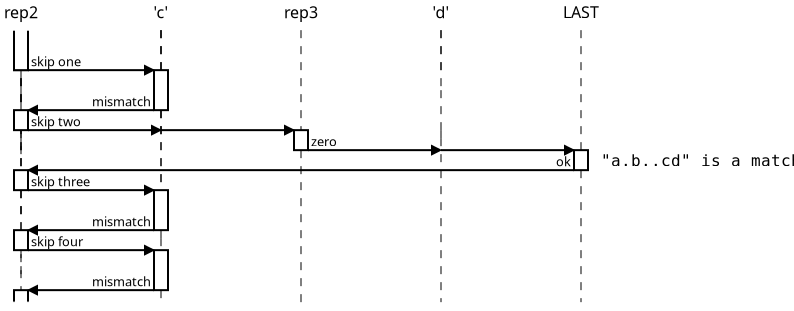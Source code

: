 <?xml version="1.0" encoding="UTF-8"?>
<dia:diagram xmlns:dia="http://www.lysator.liu.se/~alla/dia/"><dia:layer name="Background" visible="true"><dia:object type="UML - Lifeline" version="0" id="O0"><dia:attribute name="obj_pos"><dia:point val="3,10"/></dia:attribute><dia:attribute name="obj_bb"><dia:rectangle val="2.65,9.975;3.35,23.825"/></dia:attribute><dia:attribute name="conn_endpoints"><dia:point val="3,10"/><dia:point val="3,23.8"/></dia:attribute><dia:attribute name="rtop"><dia:real val="13"/></dia:attribute><dia:attribute name="rbot"><dia:real val="13.8"/></dia:attribute><dia:attribute name="draw_focus"><dia:boolean val="true"/></dia:attribute><dia:attribute name="draw_cross"><dia:boolean val="false"/></dia:attribute><dia:attribute name="cpl_northwest"><dia:int val="1"/></dia:attribute><dia:attribute name="cpl_southwest"><dia:int val="1"/></dia:attribute><dia:attribute name="cpl_northeast"><dia:int val="1"/></dia:attribute><dia:attribute name="cpl_southeast"><dia:int val="1"/></dia:attribute><dia:connections><dia:connection handle="0" to="O32" connection="6"/></dia:connections></dia:object><dia:object type="UML - Lifeline" version="0" id="O1"><dia:attribute name="obj_pos"><dia:point val="10,10"/></dia:attribute><dia:attribute name="obj_bb"><dia:rectangle val="9.65,9.975;10.35,23.625"/></dia:attribute><dia:attribute name="conn_endpoints"><dia:point val="10,10"/><dia:point val="10,23.6"/></dia:attribute><dia:attribute name="rtop"><dia:real val="11"/></dia:attribute><dia:attribute name="rbot"><dia:real val="13"/></dia:attribute><dia:attribute name="draw_focus"><dia:boolean val="true"/></dia:attribute><dia:attribute name="draw_cross"><dia:boolean val="false"/></dia:attribute><dia:attribute name="cpl_northwest"><dia:int val="1"/></dia:attribute><dia:attribute name="cpl_southwest"><dia:int val="1"/></dia:attribute><dia:attribute name="cpl_northeast"><dia:int val="1"/></dia:attribute><dia:attribute name="cpl_southeast"><dia:int val="1"/></dia:attribute></dia:object><dia:object type="UML - Lifeline" version="0" id="O2"><dia:attribute name="obj_pos"><dia:point val="3,10"/></dia:attribute><dia:attribute name="obj_bb"><dia:rectangle val="2.65,9.975;3.35,22.625"/></dia:attribute><dia:attribute name="conn_endpoints"><dia:point val="3,10"/><dia:point val="3,22.6"/></dia:attribute><dia:attribute name="rtop"><dia:real val="10"/></dia:attribute><dia:attribute name="rbot"><dia:real val="11"/></dia:attribute><dia:attribute name="draw_focus"><dia:boolean val="true"/></dia:attribute><dia:attribute name="draw_cross"><dia:boolean val="false"/></dia:attribute><dia:attribute name="cpl_northwest"><dia:int val="1"/></dia:attribute><dia:attribute name="cpl_southwest"><dia:int val="1"/></dia:attribute><dia:attribute name="cpl_northeast"><dia:int val="1"/></dia:attribute><dia:attribute name="cpl_southeast"><dia:int val="1"/></dia:attribute><dia:connections><dia:connection handle="0" to="O32" connection="6"/></dia:connections></dia:object><dia:object type="UML - Lifeline" version="0" id="O3"><dia:attribute name="obj_pos"><dia:point val="3,10"/></dia:attribute><dia:attribute name="obj_bb"><dia:rectangle val="2.65,9.975;3.35,19.625"/></dia:attribute><dia:attribute name="conn_endpoints"><dia:point val="3,10"/><dia:point val="3,19.6"/></dia:attribute><dia:attribute name="rtop"><dia:real val="7"/></dia:attribute><dia:attribute name="rbot"><dia:real val="8"/></dia:attribute><dia:attribute name="draw_focus"><dia:boolean val="true"/></dia:attribute><dia:attribute name="draw_cross"><dia:boolean val="false"/></dia:attribute><dia:attribute name="cpl_northwest"><dia:int val="1"/></dia:attribute><dia:attribute name="cpl_southwest"><dia:int val="1"/></dia:attribute><dia:attribute name="cpl_northeast"><dia:int val="1"/></dia:attribute><dia:attribute name="cpl_southeast"><dia:int val="1"/></dia:attribute></dia:object><dia:object type="UML - Lifeline" version="0" id="O4"><dia:attribute name="obj_pos"><dia:point val="3,10"/></dia:attribute><dia:attribute name="obj_bb"><dia:rectangle val="2.65,9.975;3.35,15.825"/></dia:attribute><dia:attribute name="conn_endpoints"><dia:point val="3,10"/><dia:point val="3,15.8"/></dia:attribute><dia:attribute name="rtop"><dia:real val="1"/></dia:attribute><dia:attribute name="rbot"><dia:real val="2"/></dia:attribute><dia:attribute name="draw_focus"><dia:boolean val="true"/></dia:attribute><dia:attribute name="draw_cross"><dia:boolean val="false"/></dia:attribute><dia:attribute name="cpl_northwest"><dia:int val="1"/></dia:attribute><dia:attribute name="cpl_southwest"><dia:int val="1"/></dia:attribute><dia:attribute name="cpl_northeast"><dia:int val="1"/></dia:attribute><dia:attribute name="cpl_southeast"><dia:int val="1"/></dia:attribute></dia:object><dia:object type="Standard - Line" version="0" id="O5"><dia:attribute name="obj_pos"><dia:point val="3.35,12"/></dia:attribute><dia:attribute name="obj_bb"><dia:rectangle val="3.3,11.6;9.7,12.4"/></dia:attribute><dia:attribute name="conn_endpoints"><dia:point val="3.35,12"/><dia:point val="9.65,12"/></dia:attribute><dia:attribute name="numcp"><dia:int val="1"/></dia:attribute><dia:attribute name="end_arrow"><dia:enum val="3"/></dia:attribute><dia:attribute name="end_arrow_length"><dia:real val="0.4"/></dia:attribute><dia:attribute name="end_arrow_width"><dia:real val="0.4"/></dia:attribute><dia:connections><dia:connection handle="0" to="O4" connection="5"/><dia:connection handle="1" to="O35" connection="0"/></dia:connections></dia:object><dia:object type="Standard - Text" version="0" id="O6"><dia:attribute name="obj_pos"><dia:point val="3.5,11.8"/></dia:attribute><dia:attribute name="obj_bb"><dia:rectangle val="3.5,11.15;5.8,12.15"/></dia:attribute><dia:attribute name="text"><dia:composite type="text"><dia:attribute name="string"><dia:string>#skip one#</dia:string></dia:attribute><dia:attribute name="font"><dia:font family="sans" style="0" name="Courier"/></dia:attribute><dia:attribute name="height"><dia:real val="0.8"/></dia:attribute><dia:attribute name="pos"><dia:point val="3.5,11.8"/></dia:attribute><dia:attribute name="color"><dia:color val="#000000"/></dia:attribute><dia:attribute name="alignment"><dia:enum val="0"/></dia:attribute></dia:composite></dia:attribute></dia:object><dia:object type="Standard - Text" version="0" id="O7"><dia:attribute name="obj_pos"><dia:point val="10,9.4"/></dia:attribute><dia:attribute name="obj_bb"><dia:rectangle val="9.65,8.6;10.35,9.85"/></dia:attribute><dia:attribute name="text"><dia:composite type="text"><dia:attribute name="string"><dia:string>#'c'#</dia:string></dia:attribute><dia:attribute name="font"><dia:font family="sans" style="0" name="Courier"/></dia:attribute><dia:attribute name="height"><dia:real val="1"/></dia:attribute><dia:attribute name="pos"><dia:point val="10,9.4"/></dia:attribute><dia:attribute name="color"><dia:color val="#000000"/></dia:attribute><dia:attribute name="alignment"><dia:enum val="1"/></dia:attribute></dia:composite></dia:attribute></dia:object><dia:object type="UML - Lifeline" version="0" id="O8"><dia:attribute name="obj_pos"><dia:point val="3,10"/></dia:attribute><dia:attribute name="obj_bb"><dia:rectangle val="2.65,9.975;3.35,16.425"/></dia:attribute><dia:attribute name="conn_endpoints"><dia:point val="3,10"/><dia:point val="3,16.4"/></dia:attribute><dia:attribute name="rtop"><dia:real val="4"/></dia:attribute><dia:attribute name="rbot"><dia:real val="5"/></dia:attribute><dia:attribute name="draw_focus"><dia:boolean val="true"/></dia:attribute><dia:attribute name="draw_cross"><dia:boolean val="false"/></dia:attribute><dia:attribute name="cpl_northwest"><dia:int val="1"/></dia:attribute><dia:attribute name="cpl_southwest"><dia:int val="1"/></dia:attribute><dia:attribute name="cpl_northeast"><dia:int val="1"/></dia:attribute><dia:attribute name="cpl_southeast"><dia:int val="1"/></dia:attribute><dia:connections><dia:connection handle="0" to="O32" connection="6"/></dia:connections></dia:object><dia:object type="UML - Lifeline" version="0" id="O9"><dia:attribute name="obj_pos"><dia:point val="17,10"/></dia:attribute><dia:attribute name="obj_bb"><dia:rectangle val="16.65,9.975;17.35,23.625"/></dia:attribute><dia:attribute name="conn_endpoints"><dia:point val="17,10"/><dia:point val="17,23.6"/></dia:attribute><dia:attribute name="rtop"><dia:real val="5"/></dia:attribute><dia:attribute name="rbot"><dia:real val="6"/></dia:attribute><dia:attribute name="draw_focus"><dia:boolean val="true"/></dia:attribute><dia:attribute name="draw_cross"><dia:boolean val="false"/></dia:attribute><dia:attribute name="cpl_northwest"><dia:int val="1"/></dia:attribute><dia:attribute name="cpl_southwest"><dia:int val="1"/></dia:attribute><dia:attribute name="cpl_northeast"><dia:int val="1"/></dia:attribute><dia:attribute name="cpl_southeast"><dia:int val="1"/></dia:attribute></dia:object><dia:object type="Standard - Text" version="0" id="O10"><dia:attribute name="obj_pos"><dia:point val="17.5,15.8"/></dia:attribute><dia:attribute name="obj_bb"><dia:rectangle val="17.5,15.15;18.7,16.15"/></dia:attribute><dia:attribute name="text"><dia:composite type="text"><dia:attribute name="string"><dia:string>#zero#</dia:string></dia:attribute><dia:attribute name="font"><dia:font family="sans" style="0" name="Courier"/></dia:attribute><dia:attribute name="height"><dia:real val="0.8"/></dia:attribute><dia:attribute name="pos"><dia:point val="17.5,15.8"/></dia:attribute><dia:attribute name="color"><dia:color val="#000000"/></dia:attribute><dia:attribute name="alignment"><dia:enum val="0"/></dia:attribute></dia:composite></dia:attribute></dia:object><dia:object type="Standard - Text" version="0" id="O11"><dia:attribute name="obj_pos"><dia:point val="17,9.4"/></dia:attribute><dia:attribute name="obj_bb"><dia:rectangle val="16.275,8.6;17.725,9.85"/></dia:attribute><dia:attribute name="text"><dia:composite type="text"><dia:attribute name="string"><dia:string>#rep3#</dia:string></dia:attribute><dia:attribute name="font"><dia:font family="sans" style="0" name="Courier"/></dia:attribute><dia:attribute name="height"><dia:real val="1"/></dia:attribute><dia:attribute name="pos"><dia:point val="17,9.4"/></dia:attribute><dia:attribute name="color"><dia:color val="#000000"/></dia:attribute><dia:attribute name="alignment"><dia:enum val="1"/></dia:attribute></dia:composite></dia:attribute></dia:object><dia:object type="UML - Lifeline" version="0" id="O12"><dia:attribute name="obj_pos"><dia:point val="31,10"/></dia:attribute><dia:attribute name="obj_bb"><dia:rectangle val="30.65,9.975;31.35,23.625"/></dia:attribute><dia:attribute name="conn_endpoints"><dia:point val="31,10"/><dia:point val="31,23.6"/></dia:attribute><dia:attribute name="rtop"><dia:real val="6"/></dia:attribute><dia:attribute name="rbot"><dia:real val="7"/></dia:attribute><dia:attribute name="draw_focus"><dia:boolean val="true"/></dia:attribute><dia:attribute name="draw_cross"><dia:boolean val="false"/></dia:attribute><dia:attribute name="cpl_northwest"><dia:int val="1"/></dia:attribute><dia:attribute name="cpl_southwest"><dia:int val="1"/></dia:attribute><dia:attribute name="cpl_northeast"><dia:int val="1"/></dia:attribute><dia:attribute name="cpl_southeast"><dia:int val="1"/></dia:attribute></dia:object><dia:object type="UML - Lifeline" version="0" id="O13"><dia:attribute name="obj_pos"><dia:point val="24,10"/></dia:attribute><dia:attribute name="obj_bb"><dia:rectangle val="23.975,9.975;24.025,23.625"/></dia:attribute><dia:attribute name="conn_endpoints"><dia:point val="24,10"/><dia:point val="24,23.6"/></dia:attribute><dia:attribute name="rtop"><dia:real val="2"/></dia:attribute><dia:attribute name="rbot"><dia:real val="3"/></dia:attribute><dia:attribute name="draw_focus"><dia:boolean val="false"/></dia:attribute><dia:attribute name="draw_cross"><dia:boolean val="false"/></dia:attribute><dia:attribute name="cpl_northwest"><dia:int val="1"/></dia:attribute><dia:attribute name="cpl_southwest"><dia:int val="1"/></dia:attribute><dia:attribute name="cpl_northeast"><dia:int val="1"/></dia:attribute><dia:attribute name="cpl_southeast"><dia:int val="1"/></dia:attribute></dia:object><dia:object type="UML - Lifeline" version="0" id="O14"><dia:attribute name="obj_pos"><dia:point val="24,10"/></dia:attribute><dia:attribute name="obj_bb"><dia:rectangle val="23.975,9.975;24.025,15.625"/></dia:attribute><dia:attribute name="conn_endpoints"><dia:point val="24,10"/><dia:point val="24,15.6"/></dia:attribute><dia:attribute name="rtop"><dia:real val="3"/></dia:attribute><dia:attribute name="rbot"><dia:real val="5"/></dia:attribute><dia:attribute name="draw_focus"><dia:boolean val="false"/></dia:attribute><dia:attribute name="draw_cross"><dia:boolean val="false"/></dia:attribute><dia:attribute name="cpl_northwest"><dia:int val="1"/></dia:attribute><dia:attribute name="cpl_southwest"><dia:int val="1"/></dia:attribute><dia:attribute name="cpl_northeast"><dia:int val="1"/></dia:attribute><dia:attribute name="cpl_southeast"><dia:int val="1"/></dia:attribute></dia:object><dia:object type="Standard - Line" version="0" id="O15"><dia:attribute name="obj_pos"><dia:point val="17.35,16"/></dia:attribute><dia:attribute name="obj_bb"><dia:rectangle val="17.3,15.6;24.05,16.4"/></dia:attribute><dia:attribute name="conn_endpoints"><dia:point val="17.35,16"/><dia:point val="24,16"/></dia:attribute><dia:attribute name="numcp"><dia:int val="1"/></dia:attribute><dia:attribute name="end_arrow"><dia:enum val="3"/></dia:attribute><dia:attribute name="end_arrow_length"><dia:real val="0.4"/></dia:attribute><dia:attribute name="end_arrow_width"><dia:real val="0.4"/></dia:attribute><dia:connections><dia:connection handle="0" to="O9" connection="5"/></dia:connections></dia:object><dia:object type="Standard - Text" version="0" id="O16"><dia:attribute name="obj_pos"><dia:point val="24,9.4"/></dia:attribute><dia:attribute name="obj_bb"><dia:rectangle val="23.65,8.6;24.35,9.85"/></dia:attribute><dia:attribute name="text"><dia:composite type="text"><dia:attribute name="string"><dia:string>#'d'#</dia:string></dia:attribute><dia:attribute name="font"><dia:font family="sans" style="0" name="Courier"/></dia:attribute><dia:attribute name="height"><dia:real val="1"/></dia:attribute><dia:attribute name="pos"><dia:point val="24,9.4"/></dia:attribute><dia:attribute name="color"><dia:color val="#000000"/></dia:attribute><dia:attribute name="alignment"><dia:enum val="1"/></dia:attribute></dia:composite></dia:attribute></dia:object><dia:object type="Standard - Text" version="0" id="O17"><dia:attribute name="obj_pos"><dia:point val="31,9.4"/></dia:attribute><dia:attribute name="obj_bb"><dia:rectangle val="30.075,8.6;31.925,9.85"/></dia:attribute><dia:attribute name="text"><dia:composite type="text"><dia:attribute name="string"><dia:string>#LAST#</dia:string></dia:attribute><dia:attribute name="font"><dia:font family="sans" style="0" name="Courier"/></dia:attribute><dia:attribute name="height"><dia:real val="1"/></dia:attribute><dia:attribute name="pos"><dia:point val="31,9.4"/></dia:attribute><dia:attribute name="color"><dia:color val="#000000"/></dia:attribute><dia:attribute name="alignment"><dia:enum val="1"/></dia:attribute></dia:composite></dia:attribute></dia:object><dia:object type="Standard - Line" version="0" id="O18"><dia:attribute name="obj_pos"><dia:point val="24,16"/></dia:attribute><dia:attribute name="obj_bb"><dia:rectangle val="23.95,15.6;30.7,16.4"/></dia:attribute><dia:attribute name="conn_endpoints"><dia:point val="24,16"/><dia:point val="30.65,16"/></dia:attribute><dia:attribute name="numcp"><dia:int val="1"/></dia:attribute><dia:attribute name="end_arrow"><dia:enum val="3"/></dia:attribute><dia:attribute name="end_arrow_length"><dia:real val="0.4"/></dia:attribute><dia:attribute name="end_arrow_width"><dia:real val="0.4"/></dia:attribute><dia:connections><dia:connection handle="1" to="O12" connection="0"/></dia:connections></dia:object><dia:object type="Standard - Line" version="0" id="O19"><dia:attribute name="obj_pos"><dia:point val="3.35,17"/></dia:attribute><dia:attribute name="obj_bb"><dia:rectangle val="3.3,16.6;30.7,17.4"/></dia:attribute><dia:attribute name="conn_endpoints"><dia:point val="3.35,17"/><dia:point val="30.65,17"/></dia:attribute><dia:attribute name="numcp"><dia:int val="1"/></dia:attribute><dia:attribute name="start_arrow"><dia:enum val="3"/></dia:attribute><dia:attribute name="start_arrow_length"><dia:real val="0.4"/></dia:attribute><dia:attribute name="start_arrow_width"><dia:real val="0.4"/></dia:attribute><dia:connections><dia:connection handle="0" to="O3" connection="1"/><dia:connection handle="1" to="O12" connection="4"/></dia:connections></dia:object><dia:object type="Standard - Text" version="0" id="O20"><dia:attribute name="obj_pos"><dia:point val="3.5,17.8"/></dia:attribute><dia:attribute name="obj_bb"><dia:rectangle val="3.5,17.129;6.171,18.192"/></dia:attribute><dia:attribute name="text"><dia:composite type="text"><dia:attribute name="string"><dia:string>#skip three#</dia:string></dia:attribute><dia:attribute name="font"><dia:font family="sans" style="0" name="Courier"/></dia:attribute><dia:attribute name="height"><dia:real val="0.8"/></dia:attribute><dia:attribute name="pos"><dia:point val="3.5,17.8"/></dia:attribute><dia:attribute name="color"><dia:color val="#000000"/></dia:attribute><dia:attribute name="alignment"><dia:enum val="0"/></dia:attribute></dia:composite></dia:attribute></dia:object><dia:object type="Standard - Text" version="0" id="O21"><dia:attribute name="obj_pos"><dia:point val="32,16.8"/></dia:attribute><dia:attribute name="obj_bb"><dia:rectangle val="32,16;41,17.25"/></dia:attribute><dia:attribute name="text"><dia:composite type="text"><dia:attribute name="string"><dia:string>#&quot;a.b..cd&quot; is a match#</dia:string></dia:attribute><dia:attribute name="font"><dia:font family="monospace" style="0" name="Courier"/></dia:attribute><dia:attribute name="height"><dia:real val="1"/></dia:attribute><dia:attribute name="pos"><dia:point val="32,16.8"/></dia:attribute><dia:attribute name="color"><dia:color val="#000000"/></dia:attribute><dia:attribute name="alignment"><dia:enum val="0"/></dia:attribute></dia:composite></dia:attribute></dia:object><dia:object type="Standard - Text" version="0" id="O22"><dia:attribute name="obj_pos"><dia:point val="30.5,16.8"/></dia:attribute><dia:attribute name="obj_bb"><dia:rectangle val="29.85,16.15;30.5,17.15"/></dia:attribute><dia:attribute name="text"><dia:composite type="text"><dia:attribute name="string"><dia:string>#ok#</dia:string></dia:attribute><dia:attribute name="font"><dia:font family="sans" style="0" name="Courier"/></dia:attribute><dia:attribute name="height"><dia:real val="0.8"/></dia:attribute><dia:attribute name="pos"><dia:point val="30.5,16.8"/></dia:attribute><dia:attribute name="color"><dia:color val="#000000"/></dia:attribute><dia:attribute name="alignment"><dia:enum val="2"/></dia:attribute></dia:composite></dia:attribute></dia:object><dia:object type="Standard - Line" version="0" id="O23"><dia:attribute name="obj_pos"><dia:point val="3.35,18"/></dia:attribute><dia:attribute name="obj_bb"><dia:rectangle val="3.3,17.6;9.7,18.4"/></dia:attribute><dia:attribute name="conn_endpoints"><dia:point val="3.35,18"/><dia:point val="9.65,18"/></dia:attribute><dia:attribute name="numcp"><dia:int val="1"/></dia:attribute><dia:attribute name="end_arrow"><dia:enum val="3"/></dia:attribute><dia:attribute name="end_arrow_length"><dia:real val="0.4"/></dia:attribute><dia:attribute name="end_arrow_width"><dia:real val="0.4"/></dia:attribute><dia:connections><dia:connection handle="0" to="O3" connection="5"/><dia:connection handle="1" to="O24" connection="0"/></dia:connections></dia:object><dia:object type="UML - Lifeline" version="0" id="O24"><dia:attribute name="obj_pos"><dia:point val="10,10"/></dia:attribute><dia:attribute name="obj_bb"><dia:rectangle val="9.65,9.975;10.35,20.625"/></dia:attribute><dia:attribute name="conn_endpoints"><dia:point val="10,10"/><dia:point val="10,20.6"/></dia:attribute><dia:attribute name="rtop"><dia:real val="8"/></dia:attribute><dia:attribute name="rbot"><dia:real val="10"/></dia:attribute><dia:attribute name="draw_focus"><dia:boolean val="true"/></dia:attribute><dia:attribute name="draw_cross"><dia:boolean val="false"/></dia:attribute><dia:attribute name="cpl_northwest"><dia:int val="1"/></dia:attribute><dia:attribute name="cpl_southwest"><dia:int val="1"/></dia:attribute><dia:attribute name="cpl_northeast"><dia:int val="1"/></dia:attribute><dia:attribute name="cpl_southeast"><dia:int val="1"/></dia:attribute></dia:object><dia:object type="Standard - Line" version="0" id="O25"><dia:attribute name="obj_pos"><dia:point val="3.35,20"/></dia:attribute><dia:attribute name="obj_bb"><dia:rectangle val="3.3,19.6;9.7,20.4"/></dia:attribute><dia:attribute name="conn_endpoints"><dia:point val="3.35,20"/><dia:point val="9.65,20"/></dia:attribute><dia:attribute name="numcp"><dia:int val="1"/></dia:attribute><dia:attribute name="start_arrow"><dia:enum val="3"/></dia:attribute><dia:attribute name="start_arrow_length"><dia:real val="0.4"/></dia:attribute><dia:attribute name="start_arrow_width"><dia:real val="0.4"/></dia:attribute><dia:connections><dia:connection handle="0" to="O2" connection="1"/><dia:connection handle="1" to="O24" connection="4"/></dia:connections></dia:object><dia:object type="Standard - Text" version="0" id="O26"><dia:attribute name="obj_pos"><dia:point val="9.5,19.8"/></dia:attribute><dia:attribute name="obj_bb"><dia:rectangle val="6.9,19.15;9.5,20.15"/></dia:attribute><dia:attribute name="text"><dia:composite type="text"><dia:attribute name="string"><dia:string>#mismatch#</dia:string></dia:attribute><dia:attribute name="font"><dia:font family="sans" style="0" name="Courier"/></dia:attribute><dia:attribute name="height"><dia:real val="0.8"/></dia:attribute><dia:attribute name="pos"><dia:point val="9.5,19.8"/></dia:attribute><dia:attribute name="color"><dia:color val="#000000"/></dia:attribute><dia:attribute name="alignment"><dia:enum val="2"/></dia:attribute></dia:composite></dia:attribute></dia:object><dia:object type="Standard - Line" version="0" id="O27"><dia:attribute name="obj_pos"><dia:point val="3.35,23"/></dia:attribute><dia:attribute name="obj_bb"><dia:rectangle val="3.3,22.6;9.7,23.4"/></dia:attribute><dia:attribute name="conn_endpoints"><dia:point val="3.35,23"/><dia:point val="9.65,23"/></dia:attribute><dia:attribute name="numcp"><dia:int val="1"/></dia:attribute><dia:attribute name="start_arrow"><dia:enum val="3"/></dia:attribute><dia:attribute name="start_arrow_length"><dia:real val="0.4"/></dia:attribute><dia:attribute name="start_arrow_width"><dia:real val="0.4"/></dia:attribute><dia:connections><dia:connection handle="0" to="O0" connection="1"/><dia:connection handle="1" to="O1" connection="4"/></dia:connections></dia:object><dia:object type="Standard - Text" version="0" id="O28"><dia:attribute name="obj_pos"><dia:point val="9.5,22.8"/></dia:attribute><dia:attribute name="obj_bb"><dia:rectangle val="6.9,22.15;9.5,23.15"/></dia:attribute><dia:attribute name="text"><dia:composite type="text"><dia:attribute name="string"><dia:string>#mismatch#</dia:string></dia:attribute><dia:attribute name="font"><dia:font family="sans" style="0" name="Courier"/></dia:attribute><dia:attribute name="height"><dia:real val="0.8"/></dia:attribute><dia:attribute name="pos"><dia:point val="9.5,22.8"/></dia:attribute><dia:attribute name="color"><dia:color val="#000000"/></dia:attribute><dia:attribute name="alignment"><dia:enum val="2"/></dia:attribute></dia:composite></dia:attribute></dia:object><dia:object type="Standard - Line" version="0" id="O29"><dia:attribute name="obj_pos"><dia:point val="3.35,21"/></dia:attribute><dia:attribute name="obj_bb"><dia:rectangle val="3.3,20.6;9.7,21.4"/></dia:attribute><dia:attribute name="conn_endpoints"><dia:point val="3.35,21"/><dia:point val="9.65,21"/></dia:attribute><dia:attribute name="numcp"><dia:int val="1"/></dia:attribute><dia:attribute name="end_arrow"><dia:enum val="3"/></dia:attribute><dia:attribute name="end_arrow_length"><dia:real val="0.4"/></dia:attribute><dia:attribute name="end_arrow_width"><dia:real val="0.4"/></dia:attribute><dia:connections><dia:connection handle="0" to="O2" connection="5"/><dia:connection handle="1" to="O1" connection="0"/></dia:connections></dia:object><dia:object type="Standard - Text" version="0" id="O30"><dia:attribute name="obj_pos"><dia:point val="3.5,20.8"/></dia:attribute><dia:attribute name="obj_bb"><dia:rectangle val="3.5,20.15;5.8,21.15"/></dia:attribute><dia:attribute name="text"><dia:composite type="text"><dia:attribute name="string"><dia:string>#skip four#</dia:string></dia:attribute><dia:attribute name="font"><dia:font family="sans" style="0" name="Courier"/></dia:attribute><dia:attribute name="height"><dia:real val="0.8"/></dia:attribute><dia:attribute name="pos"><dia:point val="3.5,20.8"/></dia:attribute><dia:attribute name="color"><dia:color val="#000000"/></dia:attribute><dia:attribute name="alignment"><dia:enum val="0"/></dia:attribute></dia:composite></dia:attribute></dia:object><dia:object type="UML - Lifeline" version="0" id="O31"><dia:attribute name="obj_pos"><dia:point val="3,9.6"/></dia:attribute><dia:attribute name="obj_bb"><dia:rectangle val="2.65,9.575;3.35,12.025"/></dia:attribute><dia:attribute name="conn_endpoints"><dia:point val="3,9.6"/><dia:point val="3,12"/></dia:attribute><dia:attribute name="rtop"><dia:real val="0.2"/></dia:attribute><dia:attribute name="rbot"><dia:real val="2.4"/></dia:attribute><dia:attribute name="draw_focus"><dia:boolean val="true"/></dia:attribute><dia:attribute name="draw_cross"><dia:boolean val="false"/></dia:attribute><dia:attribute name="cpl_northwest"><dia:int val="1"/></dia:attribute><dia:attribute name="cpl_southwest"><dia:int val="1"/></dia:attribute><dia:attribute name="cpl_northeast"><dia:int val="1"/></dia:attribute><dia:attribute name="cpl_southeast"><dia:int val="1"/></dia:attribute></dia:object><dia:object type="Standard - Box" version="0" id="O32"><dia:attribute name="obj_pos"><dia:point val="2,9.6"/></dia:attribute><dia:attribute name="obj_bb"><dia:rectangle val="2,9.6;4,10"/></dia:attribute><dia:attribute name="elem_corner"><dia:point val="2,9.6"/></dia:attribute><dia:attribute name="elem_width"><dia:real val="2"/></dia:attribute><dia:attribute name="elem_height"><dia:real val="0.4"/></dia:attribute><dia:attribute name="border_width"><dia:real val="0"/></dia:attribute><dia:attribute name="border_color"><dia:color val="#ffffff"/></dia:attribute><dia:attribute name="show_background"><dia:boolean val="true"/></dia:attribute></dia:object><dia:object type="Standard - Text" version="0" id="O33"><dia:attribute name="obj_pos"><dia:point val="3,9.4"/></dia:attribute><dia:attribute name="obj_bb"><dia:rectangle val="2.275,8.6;3.725,9.85"/></dia:attribute><dia:attribute name="text"><dia:composite type="text"><dia:attribute name="string"><dia:string>#rep2#</dia:string></dia:attribute><dia:attribute name="font"><dia:font family="sans" style="0" name="Courier"/></dia:attribute><dia:attribute name="height"><dia:real val="1"/></dia:attribute><dia:attribute name="pos"><dia:point val="3,9.4"/></dia:attribute><dia:attribute name="color"><dia:color val="#000000"/></dia:attribute><dia:attribute name="alignment"><dia:enum val="1"/></dia:attribute></dia:composite></dia:attribute></dia:object><dia:object type="Standard - Box" version="0" id="O34"><dia:attribute name="obj_pos"><dia:point val="2,23.6"/></dia:attribute><dia:attribute name="obj_bb"><dia:rectangle val="2,23.6;4,24"/></dia:attribute><dia:attribute name="elem_corner"><dia:point val="2,23.6"/></dia:attribute><dia:attribute name="elem_width"><dia:real val="2"/></dia:attribute><dia:attribute name="elem_height"><dia:real val="0.4"/></dia:attribute><dia:attribute name="border_width"><dia:real val="0"/></dia:attribute><dia:attribute name="border_color"><dia:color val="#ffffff"/></dia:attribute><dia:attribute name="show_background"><dia:boolean val="true"/></dia:attribute></dia:object><dia:object type="UML - Lifeline" version="0" id="O35"><dia:attribute name="obj_pos"><dia:point val="10,10"/></dia:attribute><dia:attribute name="obj_bb"><dia:rectangle val="9.65,9.975;10.35,15.625"/></dia:attribute><dia:attribute name="conn_endpoints"><dia:point val="10,10"/><dia:point val="10,15.6"/></dia:attribute><dia:attribute name="rtop"><dia:real val="2"/></dia:attribute><dia:attribute name="rbot"><dia:real val="4"/></dia:attribute><dia:attribute name="draw_focus"><dia:boolean val="true"/></dia:attribute><dia:attribute name="draw_cross"><dia:boolean val="false"/></dia:attribute><dia:attribute name="cpl_northwest"><dia:int val="1"/></dia:attribute><dia:attribute name="cpl_southwest"><dia:int val="1"/></dia:attribute><dia:attribute name="cpl_northeast"><dia:int val="1"/></dia:attribute><dia:attribute name="cpl_southeast"><dia:int val="1"/></dia:attribute></dia:object><dia:object type="Standard - Text" version="0" id="O36"><dia:attribute name="obj_pos"><dia:point val="9.5,13.8"/></dia:attribute><dia:attribute name="obj_bb"><dia:rectangle val="6.9,13.15;9.5,14.15"/></dia:attribute><dia:attribute name="text"><dia:composite type="text"><dia:attribute name="string"><dia:string>#mismatch#</dia:string></dia:attribute><dia:attribute name="font"><dia:font family="sans" style="0" name="Courier"/></dia:attribute><dia:attribute name="height"><dia:real val="0.8"/></dia:attribute><dia:attribute name="pos"><dia:point val="9.5,13.8"/></dia:attribute><dia:attribute name="color"><dia:color val="#000000"/></dia:attribute><dia:attribute name="alignment"><dia:enum val="2"/></dia:attribute></dia:composite></dia:attribute></dia:object><dia:object type="Standard - Line" version="0" id="O37"><dia:attribute name="obj_pos"><dia:point val="3.35,14"/></dia:attribute><dia:attribute name="obj_bb"><dia:rectangle val="3.3,13.6;9.7,14.4"/></dia:attribute><dia:attribute name="conn_endpoints"><dia:point val="3.35,14"/><dia:point val="9.65,14"/></dia:attribute><dia:attribute name="numcp"><dia:int val="1"/></dia:attribute><dia:attribute name="start_arrow"><dia:enum val="3"/></dia:attribute><dia:attribute name="start_arrow_length"><dia:real val="0.4"/></dia:attribute><dia:attribute name="start_arrow_width"><dia:real val="0.4"/></dia:attribute><dia:connections><dia:connection handle="0" to="O8" connection="1"/><dia:connection handle="1" to="O35" connection="4"/></dia:connections></dia:object><dia:object type="Standard - Text" version="0" id="O38"><dia:attribute name="obj_pos"><dia:point val="3.5,14.8"/></dia:attribute><dia:attribute name="obj_bb"><dia:rectangle val="3.5,14.15;5.7,15.15"/></dia:attribute><dia:attribute name="text"><dia:composite type="text"><dia:attribute name="string"><dia:string>#skip two#</dia:string></dia:attribute><dia:attribute name="font"><dia:font family="sans" style="0" name="Courier"/></dia:attribute><dia:attribute name="height"><dia:real val="0.8"/></dia:attribute><dia:attribute name="pos"><dia:point val="3.5,14.8"/></dia:attribute><dia:attribute name="color"><dia:color val="#000000"/></dia:attribute><dia:attribute name="alignment"><dia:enum val="0"/></dia:attribute></dia:composite></dia:attribute></dia:object><dia:object type="Standard - Line" version="0" id="O39"><dia:attribute name="obj_pos"><dia:point val="3.35,15"/></dia:attribute><dia:attribute name="obj_bb"><dia:rectangle val="3.3,14.6;10.05,15.4"/></dia:attribute><dia:attribute name="conn_endpoints"><dia:point val="3.35,15"/><dia:point val="10,15"/></dia:attribute><dia:attribute name="numcp"><dia:int val="1"/></dia:attribute><dia:attribute name="end_arrow"><dia:enum val="3"/></dia:attribute><dia:attribute name="end_arrow_length"><dia:real val="0.4"/></dia:attribute><dia:attribute name="end_arrow_width"><dia:real val="0.4"/></dia:attribute><dia:connections><dia:connection handle="0" to="O8" connection="5"/></dia:connections></dia:object><dia:object type="Standard - Line" version="0" id="O40"><dia:attribute name="obj_pos"><dia:point val="10,15"/></dia:attribute><dia:attribute name="obj_bb"><dia:rectangle val="9.95,14.6;16.7,15.4"/></dia:attribute><dia:attribute name="conn_endpoints"><dia:point val="10,15"/><dia:point val="16.65,15"/></dia:attribute><dia:attribute name="numcp"><dia:int val="1"/></dia:attribute><dia:attribute name="end_arrow"><dia:enum val="3"/></dia:attribute><dia:attribute name="end_arrow_length"><dia:real val="0.4"/></dia:attribute><dia:attribute name="end_arrow_width"><dia:real val="0.4"/></dia:attribute><dia:connections><dia:connection handle="1" to="O9" connection="0"/></dia:connections></dia:object></dia:layer></dia:diagram>
